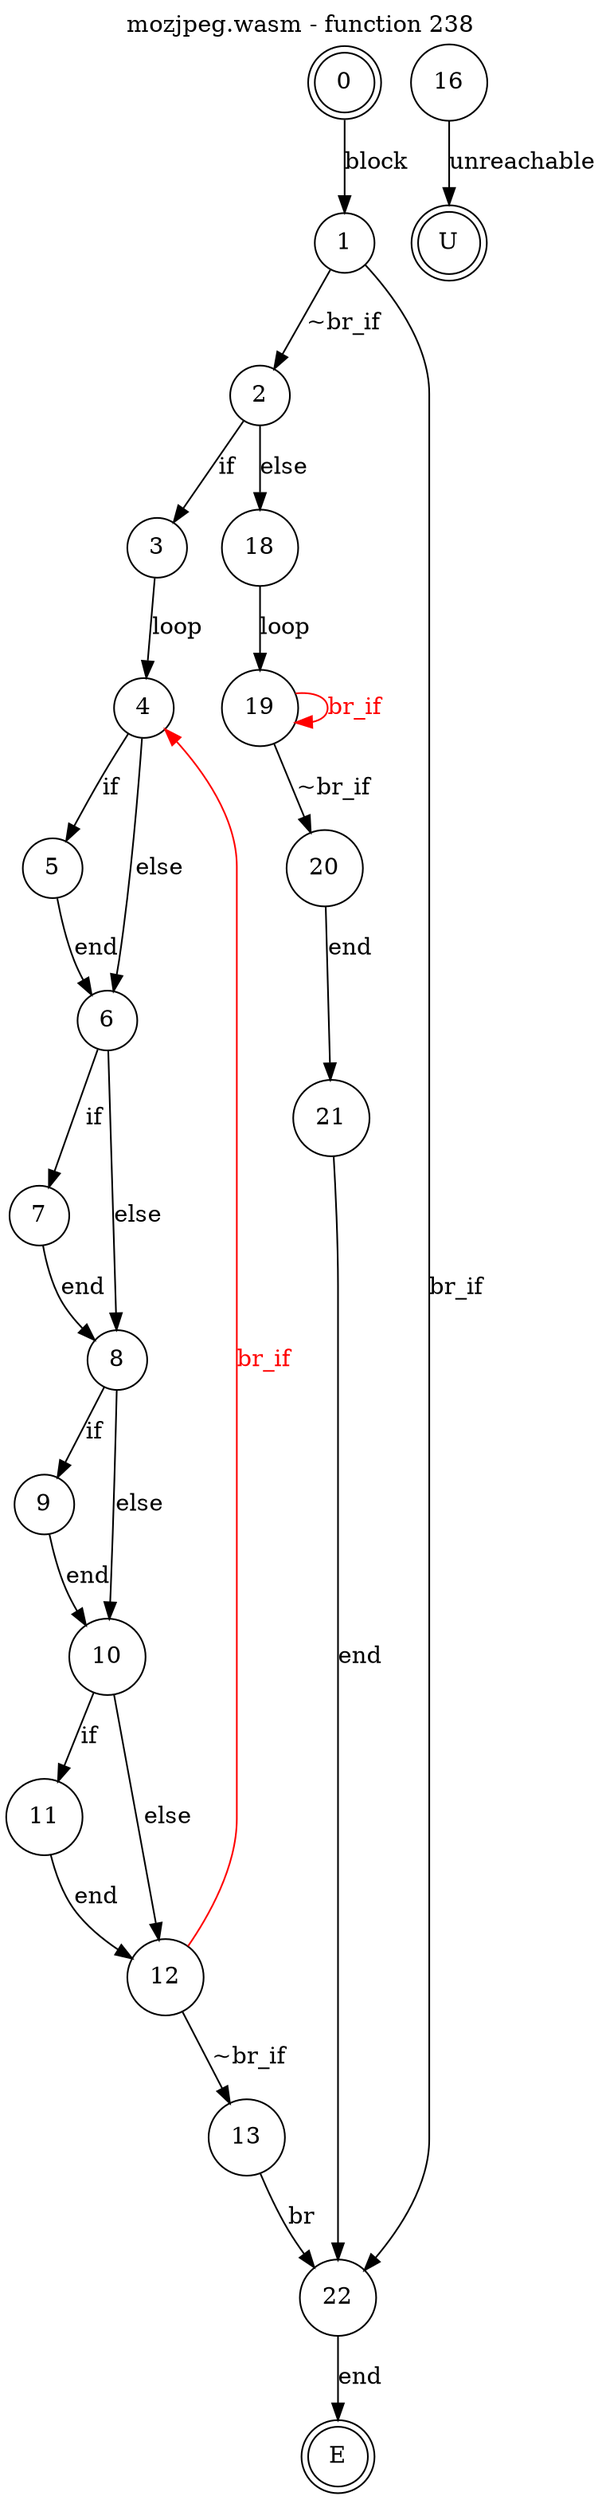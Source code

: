 digraph finite_state_machine {
    label = "mozjpeg.wasm - function 238"
    labelloc =  t
    labelfontsize = 16
    labelfontcolor = black
    labelfontname = "Helvetica"
    node [shape = doublecircle]; 0 E U ;
    node [shape = circle];
    0 -> 1[label="block"];
    1 -> 2[label="~br_if"];
    1 -> 22[label="br_if"];
    2 -> 3[label="if"];
    2 -> 18[label="else"];
    3 -> 4[label="loop"];
    4 -> 5[label="if"];
    4 -> 6[label="else"];
    5 -> 6[label="end"];
    6 -> 7[label="if"];
    6 -> 8[label="else"];
    7 -> 8[label="end"];
    8 -> 9[label="if"];
    8 -> 10[label="else"];
    9 -> 10[label="end"];
    10 -> 11[label="if"];
    10 -> 12[label="else"];
    11 -> 12[label="end"];
    12 -> 13[label="~br_if"];
    12 -> 4[color="red" fontcolor="red" label="br_if"];
    13 -> 22[label="br"];
    16 -> U[label="unreachable"];
    18 -> 19[label="loop"];
    19 -> 20[label="~br_if"];
    19 -> 19[color="red" fontcolor="red" label="br_if"];
    20 -> 21[label="end"];
    21 -> 22[label="end"];
    22 -> E[label="end"];
}
